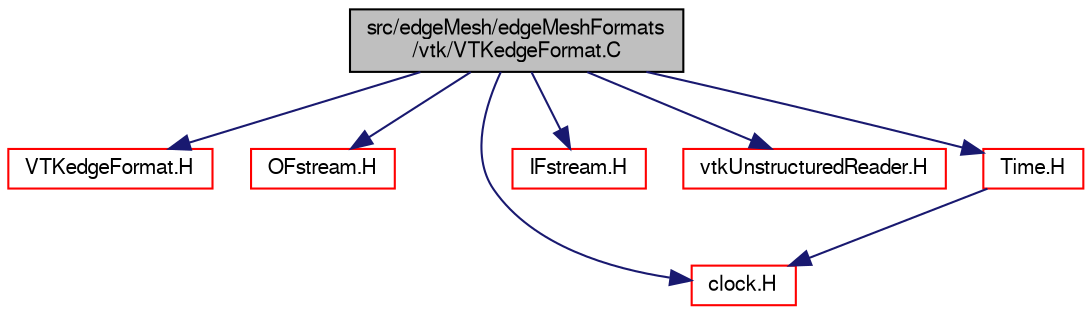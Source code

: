 digraph "src/edgeMesh/edgeMeshFormats/vtk/VTKedgeFormat.C"
{
  bgcolor="transparent";
  edge [fontname="FreeSans",fontsize="10",labelfontname="FreeSans",labelfontsize="10"];
  node [fontname="FreeSans",fontsize="10",shape=record];
  Node0 [label="src/edgeMesh/edgeMeshFormats\l/vtk/VTKedgeFormat.C",height=0.2,width=0.4,color="black", fillcolor="grey75", style="filled", fontcolor="black"];
  Node0 -> Node1 [color="midnightblue",fontsize="10",style="solid",fontname="FreeSans"];
  Node1 [label="VTKedgeFormat.H",height=0.2,width=0.4,color="red",URL="$a00950.html"];
  Node0 -> Node144 [color="midnightblue",fontsize="10",style="solid",fontname="FreeSans"];
  Node144 [label="OFstream.H",height=0.2,width=0.4,color="red",URL="$a09065.html"];
  Node0 -> Node146 [color="midnightblue",fontsize="10",style="solid",fontname="FreeSans"];
  Node146 [label="clock.H",height=0.2,width=0.4,color="red",URL="$a10205.html"];
  Node0 -> Node148 [color="midnightblue",fontsize="10",style="solid",fontname="FreeSans"];
  Node148 [label="IFstream.H",height=0.2,width=0.4,color="red",URL="$a09059.html"];
  Node0 -> Node149 [color="midnightblue",fontsize="10",style="solid",fontname="FreeSans"];
  Node149 [label="vtkUnstructuredReader.H",height=0.2,width=0.4,color="red",URL="$a01181.html"];
  Node0 -> Node180 [color="midnightblue",fontsize="10",style="solid",fontname="FreeSans"];
  Node180 [label="Time.H",height=0.2,width=0.4,color="red",URL="$a09311.html"];
  Node180 -> Node146 [color="midnightblue",fontsize="10",style="solid",fontname="FreeSans"];
}
